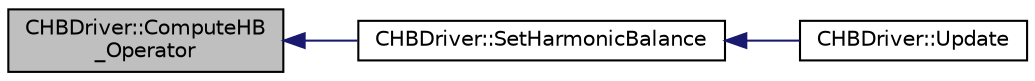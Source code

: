 digraph "CHBDriver::ComputeHB_Operator"
{
  edge [fontname="Helvetica",fontsize="10",labelfontname="Helvetica",labelfontsize="10"];
  node [fontname="Helvetica",fontsize="10",shape=record];
  rankdir="LR";
  Node53 [label="CHBDriver::ComputeHB\l_Operator",height=0.2,width=0.4,color="black", fillcolor="grey75", style="filled", fontcolor="black"];
  Node53 -> Node54 [dir="back",color="midnightblue",fontsize="10",style="solid",fontname="Helvetica"];
  Node54 [label="CHBDriver::SetHarmonicBalance",height=0.2,width=0.4,color="black", fillcolor="white", style="filled",URL="$class_c_h_b_driver.html#a1c864c75002bc45dc6fdb4593e6b5fe3",tooltip="Computation and storage of the Harmonic Balance method source terms. "];
  Node54 -> Node55 [dir="back",color="midnightblue",fontsize="10",style="solid",fontname="Helvetica"];
  Node55 [label="CHBDriver::Update",height=0.2,width=0.4,color="black", fillcolor="white", style="filled",URL="$class_c_h_b_driver.html#ad34ec58b57d70fdf128bb6685f732505",tooltip="Update the solution for the Harmonic Balance. "];
}
